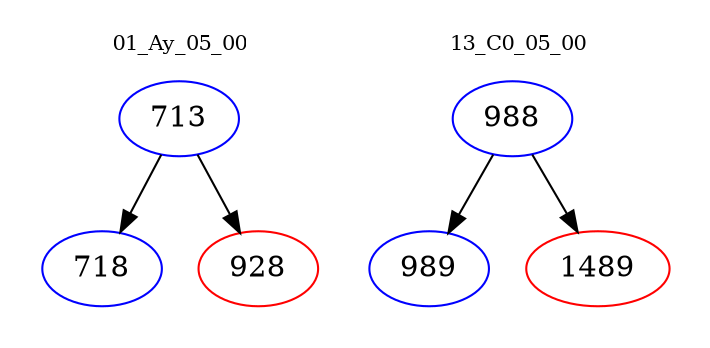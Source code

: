 digraph{
subgraph cluster_0 {
color = white
label = "01_Ay_05_00";
fontsize=10;
T0_713 [label="713", color="blue"]
T0_713 -> T0_718 [color="black"]
T0_718 [label="718", color="blue"]
T0_713 -> T0_928 [color="black"]
T0_928 [label="928", color="red"]
}
subgraph cluster_1 {
color = white
label = "13_C0_05_00";
fontsize=10;
T1_988 [label="988", color="blue"]
T1_988 -> T1_989 [color="black"]
T1_989 [label="989", color="blue"]
T1_988 -> T1_1489 [color="black"]
T1_1489 [label="1489", color="red"]
}
}

